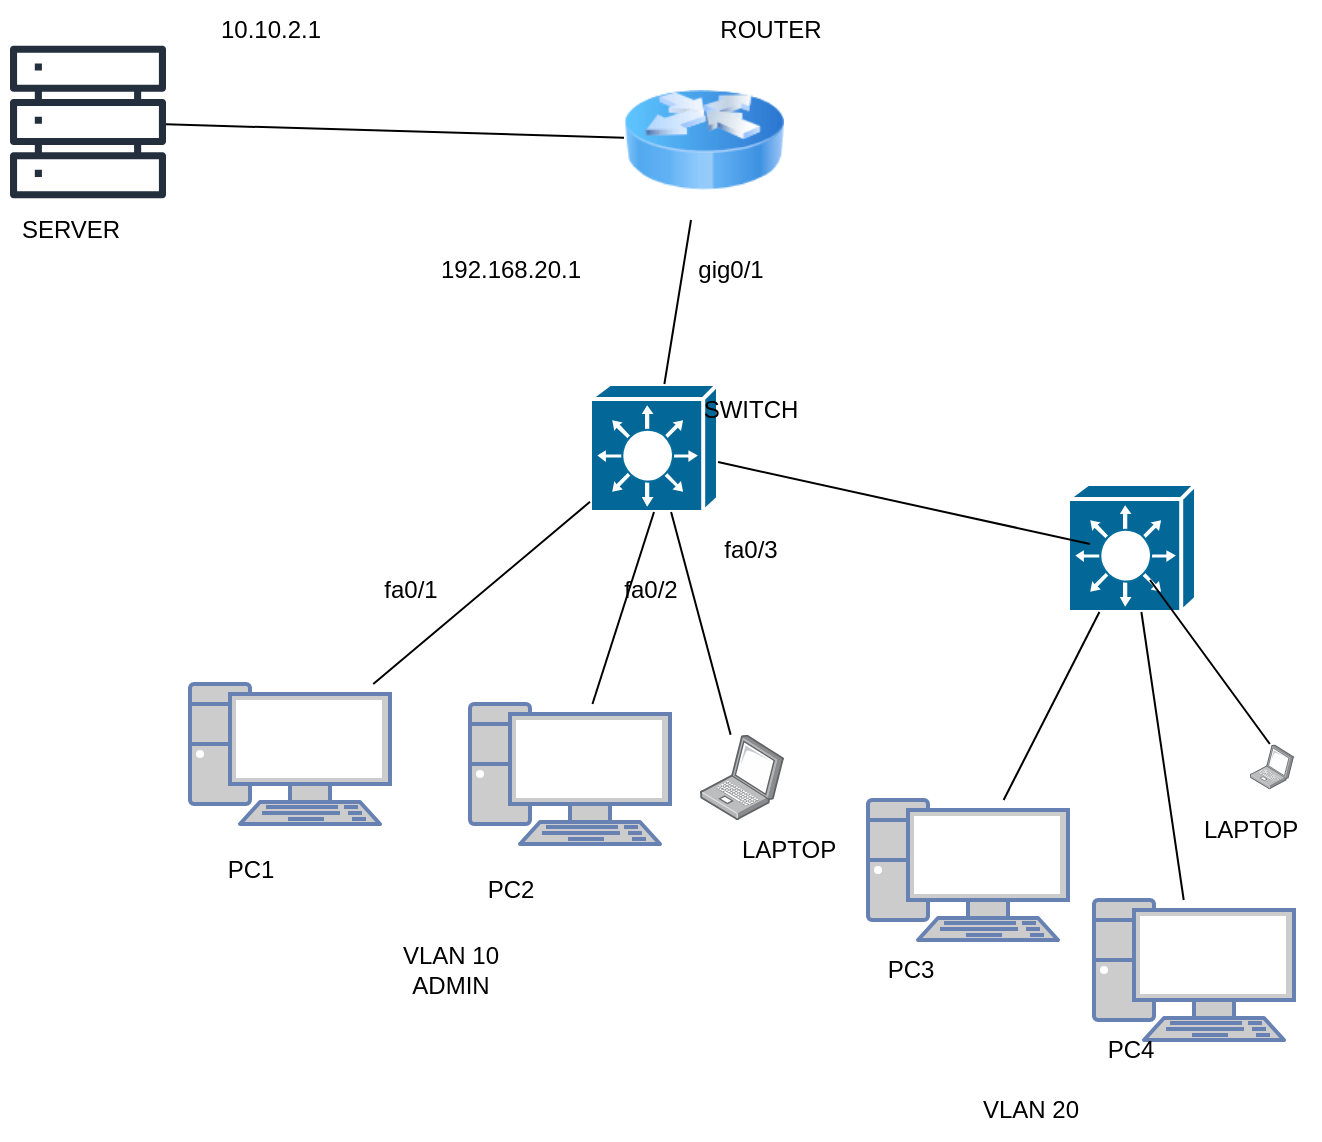 <mxfile version="24.2.3" type="github">
  <diagram name="Page-1" id="PnlsnvqKdUeu69CWARhU">
    <mxGraphModel dx="1120" dy="1560" grid="1" gridSize="10" guides="1" tooltips="1" connect="1" arrows="1" fold="1" page="1" pageScale="1" pageWidth="850" pageHeight="1100" math="0" shadow="0">
      <root>
        <mxCell id="0" />
        <mxCell id="1" parent="0" />
        <mxCell id="67E0ACsHABWsiDCTZJuG-1" value="" style="sketch=0;outlineConnect=0;fontColor=#232F3E;gradientColor=none;fillColor=#232F3D;strokeColor=none;dashed=0;verticalLabelPosition=bottom;verticalAlign=top;align=center;html=1;fontSize=12;fontStyle=0;aspect=fixed;pointerEvents=1;shape=mxgraph.aws4.servers;" vertex="1" parent="1">
          <mxGeometry x="160" y="-20" width="78" height="78" as="geometry" />
        </mxCell>
        <mxCell id="67E0ACsHABWsiDCTZJuG-2" value="" style="shape=mxgraph.cisco.switches.layer_3_switch;html=1;pointerEvents=1;dashed=0;fillColor=#036897;strokeColor=#ffffff;strokeWidth=2;verticalLabelPosition=bottom;verticalAlign=top;align=center;outlineConnect=0;" vertex="1" parent="1">
          <mxGeometry x="450" y="150" width="64" height="64" as="geometry" />
        </mxCell>
        <mxCell id="67E0ACsHABWsiDCTZJuG-3" value="" style="image;html=1;image=img/lib/clip_art/networking/Router_Icon_128x128.png" vertex="1" parent="1">
          <mxGeometry x="467" y="-12" width="80" height="80" as="geometry" />
        </mxCell>
        <mxCell id="67E0ACsHABWsiDCTZJuG-4" value="" style="fontColor=#0066CC;verticalAlign=top;verticalLabelPosition=bottom;labelPosition=center;align=center;html=1;outlineConnect=0;fillColor=#CCCCCC;strokeColor=#6881B3;gradientColor=none;gradientDirection=north;strokeWidth=2;shape=mxgraph.networks.pc;" vertex="1" parent="1">
          <mxGeometry x="250" y="300" width="100" height="70" as="geometry" />
        </mxCell>
        <mxCell id="67E0ACsHABWsiDCTZJuG-5" value="" style="fontColor=#0066CC;verticalAlign=top;verticalLabelPosition=bottom;labelPosition=center;align=center;html=1;outlineConnect=0;fillColor=#CCCCCC;strokeColor=#6881B3;gradientColor=none;gradientDirection=north;strokeWidth=2;shape=mxgraph.networks.pc;" vertex="1" parent="1">
          <mxGeometry x="390" y="310" width="100" height="70" as="geometry" />
        </mxCell>
        <mxCell id="67E0ACsHABWsiDCTZJuG-6" value="" style="image;points=[];aspect=fixed;html=1;align=center;shadow=0;dashed=0;image=img/lib/allied_telesis/computer_and_terminals/Laptop.svg;" vertex="1" parent="1">
          <mxGeometry x="505" y="325.4" width="42" height="42.6" as="geometry" />
        </mxCell>
        <mxCell id="67E0ACsHABWsiDCTZJuG-7" value="" style="endArrow=none;html=1;rounded=0;entryX=0.5;entryY=1;entryDx=0;entryDy=0;entryPerimeter=0;" edge="1" parent="1" source="67E0ACsHABWsiDCTZJuG-5" target="67E0ACsHABWsiDCTZJuG-2">
          <mxGeometry width="50" height="50" relative="1" as="geometry">
            <mxPoint x="400" y="170" as="sourcePoint" />
            <mxPoint x="450" y="120" as="targetPoint" />
          </mxGeometry>
        </mxCell>
        <mxCell id="67E0ACsHABWsiDCTZJuG-8" value="" style="endArrow=none;html=1;rounded=0;" edge="1" parent="1" source="67E0ACsHABWsiDCTZJuG-4" target="67E0ACsHABWsiDCTZJuG-2">
          <mxGeometry width="50" height="50" relative="1" as="geometry">
            <mxPoint x="400" y="170" as="sourcePoint" />
            <mxPoint x="450" y="120" as="targetPoint" />
          </mxGeometry>
        </mxCell>
        <mxCell id="67E0ACsHABWsiDCTZJuG-9" value="" style="endArrow=none;html=1;rounded=0;" edge="1" parent="1" source="67E0ACsHABWsiDCTZJuG-2" target="67E0ACsHABWsiDCTZJuG-3">
          <mxGeometry width="50" height="50" relative="1" as="geometry">
            <mxPoint x="400" y="170" as="sourcePoint" />
            <mxPoint x="450" y="120" as="targetPoint" />
          </mxGeometry>
        </mxCell>
        <mxCell id="67E0ACsHABWsiDCTZJuG-10" value="" style="endArrow=none;html=1;rounded=0;" edge="1" parent="1" source="67E0ACsHABWsiDCTZJuG-1" target="67E0ACsHABWsiDCTZJuG-3">
          <mxGeometry width="50" height="50" relative="1" as="geometry">
            <mxPoint x="400" y="170" as="sourcePoint" />
            <mxPoint x="450" y="120" as="targetPoint" />
          </mxGeometry>
        </mxCell>
        <mxCell id="67E0ACsHABWsiDCTZJuG-11" value="" style="endArrow=none;html=1;rounded=0;" edge="1" parent="1" source="67E0ACsHABWsiDCTZJuG-2" target="67E0ACsHABWsiDCTZJuG-6">
          <mxGeometry width="50" height="50" relative="1" as="geometry">
            <mxPoint x="400" y="170" as="sourcePoint" />
            <mxPoint x="450" y="120" as="targetPoint" />
          </mxGeometry>
        </mxCell>
        <mxCell id="67E0ACsHABWsiDCTZJuG-12" value="SERVER" style="text;html=1;align=center;verticalAlign=middle;resizable=0;points=[];autosize=1;strokeColor=none;fillColor=none;" vertex="1" parent="1">
          <mxGeometry x="155" y="58" width="70" height="30" as="geometry" />
        </mxCell>
        <mxCell id="67E0ACsHABWsiDCTZJuG-13" value="ROUTER" style="text;html=1;align=center;verticalAlign=middle;resizable=0;points=[];autosize=1;strokeColor=none;fillColor=none;" vertex="1" parent="1">
          <mxGeometry x="505" y="-42" width="70" height="30" as="geometry" />
        </mxCell>
        <mxCell id="67E0ACsHABWsiDCTZJuG-14" value="SWITCH" style="text;html=1;align=center;verticalAlign=middle;resizable=0;points=[];autosize=1;strokeColor=none;fillColor=none;" vertex="1" parent="1">
          <mxGeometry x="495" y="148" width="70" height="30" as="geometry" />
        </mxCell>
        <mxCell id="67E0ACsHABWsiDCTZJuG-15" value="PC1" style="text;html=1;align=center;verticalAlign=middle;resizable=0;points=[];autosize=1;strokeColor=none;fillColor=none;" vertex="1" parent="1">
          <mxGeometry x="255" y="378" width="50" height="30" as="geometry" />
        </mxCell>
        <mxCell id="67E0ACsHABWsiDCTZJuG-16" value="PC2" style="text;html=1;align=center;verticalAlign=middle;resizable=0;points=[];autosize=1;strokeColor=none;fillColor=none;" vertex="1" parent="1">
          <mxGeometry x="385" y="388" width="50" height="30" as="geometry" />
        </mxCell>
        <mxCell id="67E0ACsHABWsiDCTZJuG-17" value="LAPTOP" style="text;html=1;align=center;verticalAlign=middle;resizable=0;points=[];autosize=1;strokeColor=none;fillColor=none;" vertex="1" parent="1">
          <mxGeometry x="514" y="368" width="70" height="30" as="geometry" />
        </mxCell>
        <mxCell id="67E0ACsHABWsiDCTZJuG-18" value="VLAN 10&lt;div&gt;ADMIN&lt;/div&gt;" style="text;html=1;align=center;verticalAlign=middle;resizable=0;points=[];autosize=1;strokeColor=none;fillColor=none;" vertex="1" parent="1">
          <mxGeometry x="345" y="423" width="70" height="40" as="geometry" />
        </mxCell>
        <mxCell id="67E0ACsHABWsiDCTZJuG-20" value="192.168.20.1" style="text;html=1;align=center;verticalAlign=middle;resizable=0;points=[];autosize=1;strokeColor=none;fillColor=none;" vertex="1" parent="1">
          <mxGeometry x="365" y="78" width="90" height="30" as="geometry" />
        </mxCell>
        <mxCell id="67E0ACsHABWsiDCTZJuG-21" value="fa0/1" style="text;html=1;align=center;verticalAlign=middle;resizable=0;points=[];autosize=1;strokeColor=none;fillColor=none;" vertex="1" parent="1">
          <mxGeometry x="335" y="238" width="50" height="30" as="geometry" />
        </mxCell>
        <mxCell id="67E0ACsHABWsiDCTZJuG-22" value="fa0/2" style="text;html=1;align=center;verticalAlign=middle;resizable=0;points=[];autosize=1;strokeColor=none;fillColor=none;" vertex="1" parent="1">
          <mxGeometry x="455" y="238" width="50" height="30" as="geometry" />
        </mxCell>
        <mxCell id="67E0ACsHABWsiDCTZJuG-23" value="fa0/3" style="text;html=1;align=center;verticalAlign=middle;resizable=0;points=[];autosize=1;strokeColor=none;fillColor=none;" vertex="1" parent="1">
          <mxGeometry x="505" y="218" width="50" height="30" as="geometry" />
        </mxCell>
        <mxCell id="67E0ACsHABWsiDCTZJuG-24" value="gig0/1" style="text;html=1;align=center;verticalAlign=middle;resizable=0;points=[];autosize=1;strokeColor=none;fillColor=none;" vertex="1" parent="1">
          <mxGeometry x="490" y="78" width="60" height="30" as="geometry" />
        </mxCell>
        <mxCell id="67E0ACsHABWsiDCTZJuG-25" value="10.10.2.1" style="text;html=1;align=center;verticalAlign=middle;resizable=0;points=[];autosize=1;strokeColor=none;fillColor=none;" vertex="1" parent="1">
          <mxGeometry x="255" y="-42" width="70" height="30" as="geometry" />
        </mxCell>
        <mxCell id="67E0ACsHABWsiDCTZJuG-28" value="" style="image;points=[];aspect=fixed;html=1;align=center;shadow=0;dashed=0;image=img/lib/allied_telesis/computer_and_terminals/Laptop.svg;" vertex="1" parent="1">
          <mxGeometry x="780" y="330.29" width="22" height="22.31" as="geometry" />
        </mxCell>
        <mxCell id="67E0ACsHABWsiDCTZJuG-29" value="" style="shape=mxgraph.cisco.switches.layer_3_switch;html=1;pointerEvents=1;dashed=0;fillColor=#036897;strokeColor=#ffffff;strokeWidth=2;verticalLabelPosition=bottom;verticalAlign=top;align=center;outlineConnect=0;" vertex="1" parent="1">
          <mxGeometry x="689" y="200" width="64" height="64" as="geometry" />
        </mxCell>
        <mxCell id="67E0ACsHABWsiDCTZJuG-30" value="" style="endArrow=none;html=1;rounded=0;" edge="1" parent="1" target="67E0ACsHABWsiDCTZJuG-2">
          <mxGeometry width="50" height="50" relative="1" as="geometry">
            <mxPoint x="700" y="230" as="sourcePoint" />
            <mxPoint x="750" y="180" as="targetPoint" />
          </mxGeometry>
        </mxCell>
        <mxCell id="67E0ACsHABWsiDCTZJuG-31" value="" style="endArrow=none;html=1;rounded=0;exitX=0.5;exitY=1;exitDx=0;exitDy=0;exitPerimeter=0;entryX=0.451;entryY=-0.013;entryDx=0;entryDy=0;entryPerimeter=0;" edge="1" parent="1" target="67E0ACsHABWsiDCTZJuG-28">
          <mxGeometry width="50" height="50" relative="1" as="geometry">
            <mxPoint x="730" y="248" as="sourcePoint" />
            <mxPoint x="789.917" y="314.29" as="targetPoint" />
          </mxGeometry>
        </mxCell>
        <mxCell id="67E0ACsHABWsiDCTZJuG-34" value="LAPTOP" style="text;html=1;align=center;verticalAlign=middle;resizable=0;points=[];autosize=1;strokeColor=none;fillColor=none;" vertex="1" parent="1">
          <mxGeometry x="745" y="358" width="70" height="30" as="geometry" />
        </mxCell>
        <mxCell id="67E0ACsHABWsiDCTZJuG-35" value="" style="fontColor=#0066CC;verticalAlign=top;verticalLabelPosition=bottom;labelPosition=center;align=center;html=1;outlineConnect=0;fillColor=#CCCCCC;strokeColor=#6881B3;gradientColor=none;gradientDirection=north;strokeWidth=2;shape=mxgraph.networks.pc;" vertex="1" parent="1">
          <mxGeometry x="702" y="408" width="100" height="70" as="geometry" />
        </mxCell>
        <mxCell id="67E0ACsHABWsiDCTZJuG-36" value="" style="fontColor=#0066CC;verticalAlign=top;verticalLabelPosition=bottom;labelPosition=center;align=center;html=1;outlineConnect=0;fillColor=#CCCCCC;strokeColor=#6881B3;gradientColor=none;gradientDirection=north;strokeWidth=2;shape=mxgraph.networks.pc;" vertex="1" parent="1">
          <mxGeometry x="589" y="358" width="100" height="70" as="geometry" />
        </mxCell>
        <mxCell id="67E0ACsHABWsiDCTZJuG-37" value="" style="endArrow=none;html=1;rounded=0;" edge="1" parent="1" source="67E0ACsHABWsiDCTZJuG-35" target="67E0ACsHABWsiDCTZJuG-29">
          <mxGeometry width="50" height="50" relative="1" as="geometry">
            <mxPoint x="520" y="300" as="sourcePoint" />
            <mxPoint x="726" y="264" as="targetPoint" />
          </mxGeometry>
        </mxCell>
        <mxCell id="67E0ACsHABWsiDCTZJuG-38" value="" style="endArrow=none;html=1;rounded=0;" edge="1" parent="1" source="67E0ACsHABWsiDCTZJuG-36" target="67E0ACsHABWsiDCTZJuG-29">
          <mxGeometry width="50" height="50" relative="1" as="geometry">
            <mxPoint x="520" y="300" as="sourcePoint" />
            <mxPoint x="570" y="250" as="targetPoint" />
          </mxGeometry>
        </mxCell>
        <mxCell id="67E0ACsHABWsiDCTZJuG-39" value="PC3" style="text;html=1;align=center;verticalAlign=middle;resizable=0;points=[];autosize=1;strokeColor=none;fillColor=none;" vertex="1" parent="1">
          <mxGeometry x="585" y="428" width="50" height="30" as="geometry" />
        </mxCell>
        <mxCell id="67E0ACsHABWsiDCTZJuG-40" value="PC4" style="text;html=1;align=center;verticalAlign=middle;resizable=0;points=[];autosize=1;strokeColor=none;fillColor=none;" vertex="1" parent="1">
          <mxGeometry x="695" y="468" width="50" height="30" as="geometry" />
        </mxCell>
        <mxCell id="67E0ACsHABWsiDCTZJuG-41" value="VLAN 20" style="text;html=1;align=center;verticalAlign=middle;resizable=0;points=[];autosize=1;strokeColor=none;fillColor=none;" vertex="1" parent="1">
          <mxGeometry x="635" y="498" width="70" height="30" as="geometry" />
        </mxCell>
      </root>
    </mxGraphModel>
  </diagram>
</mxfile>
